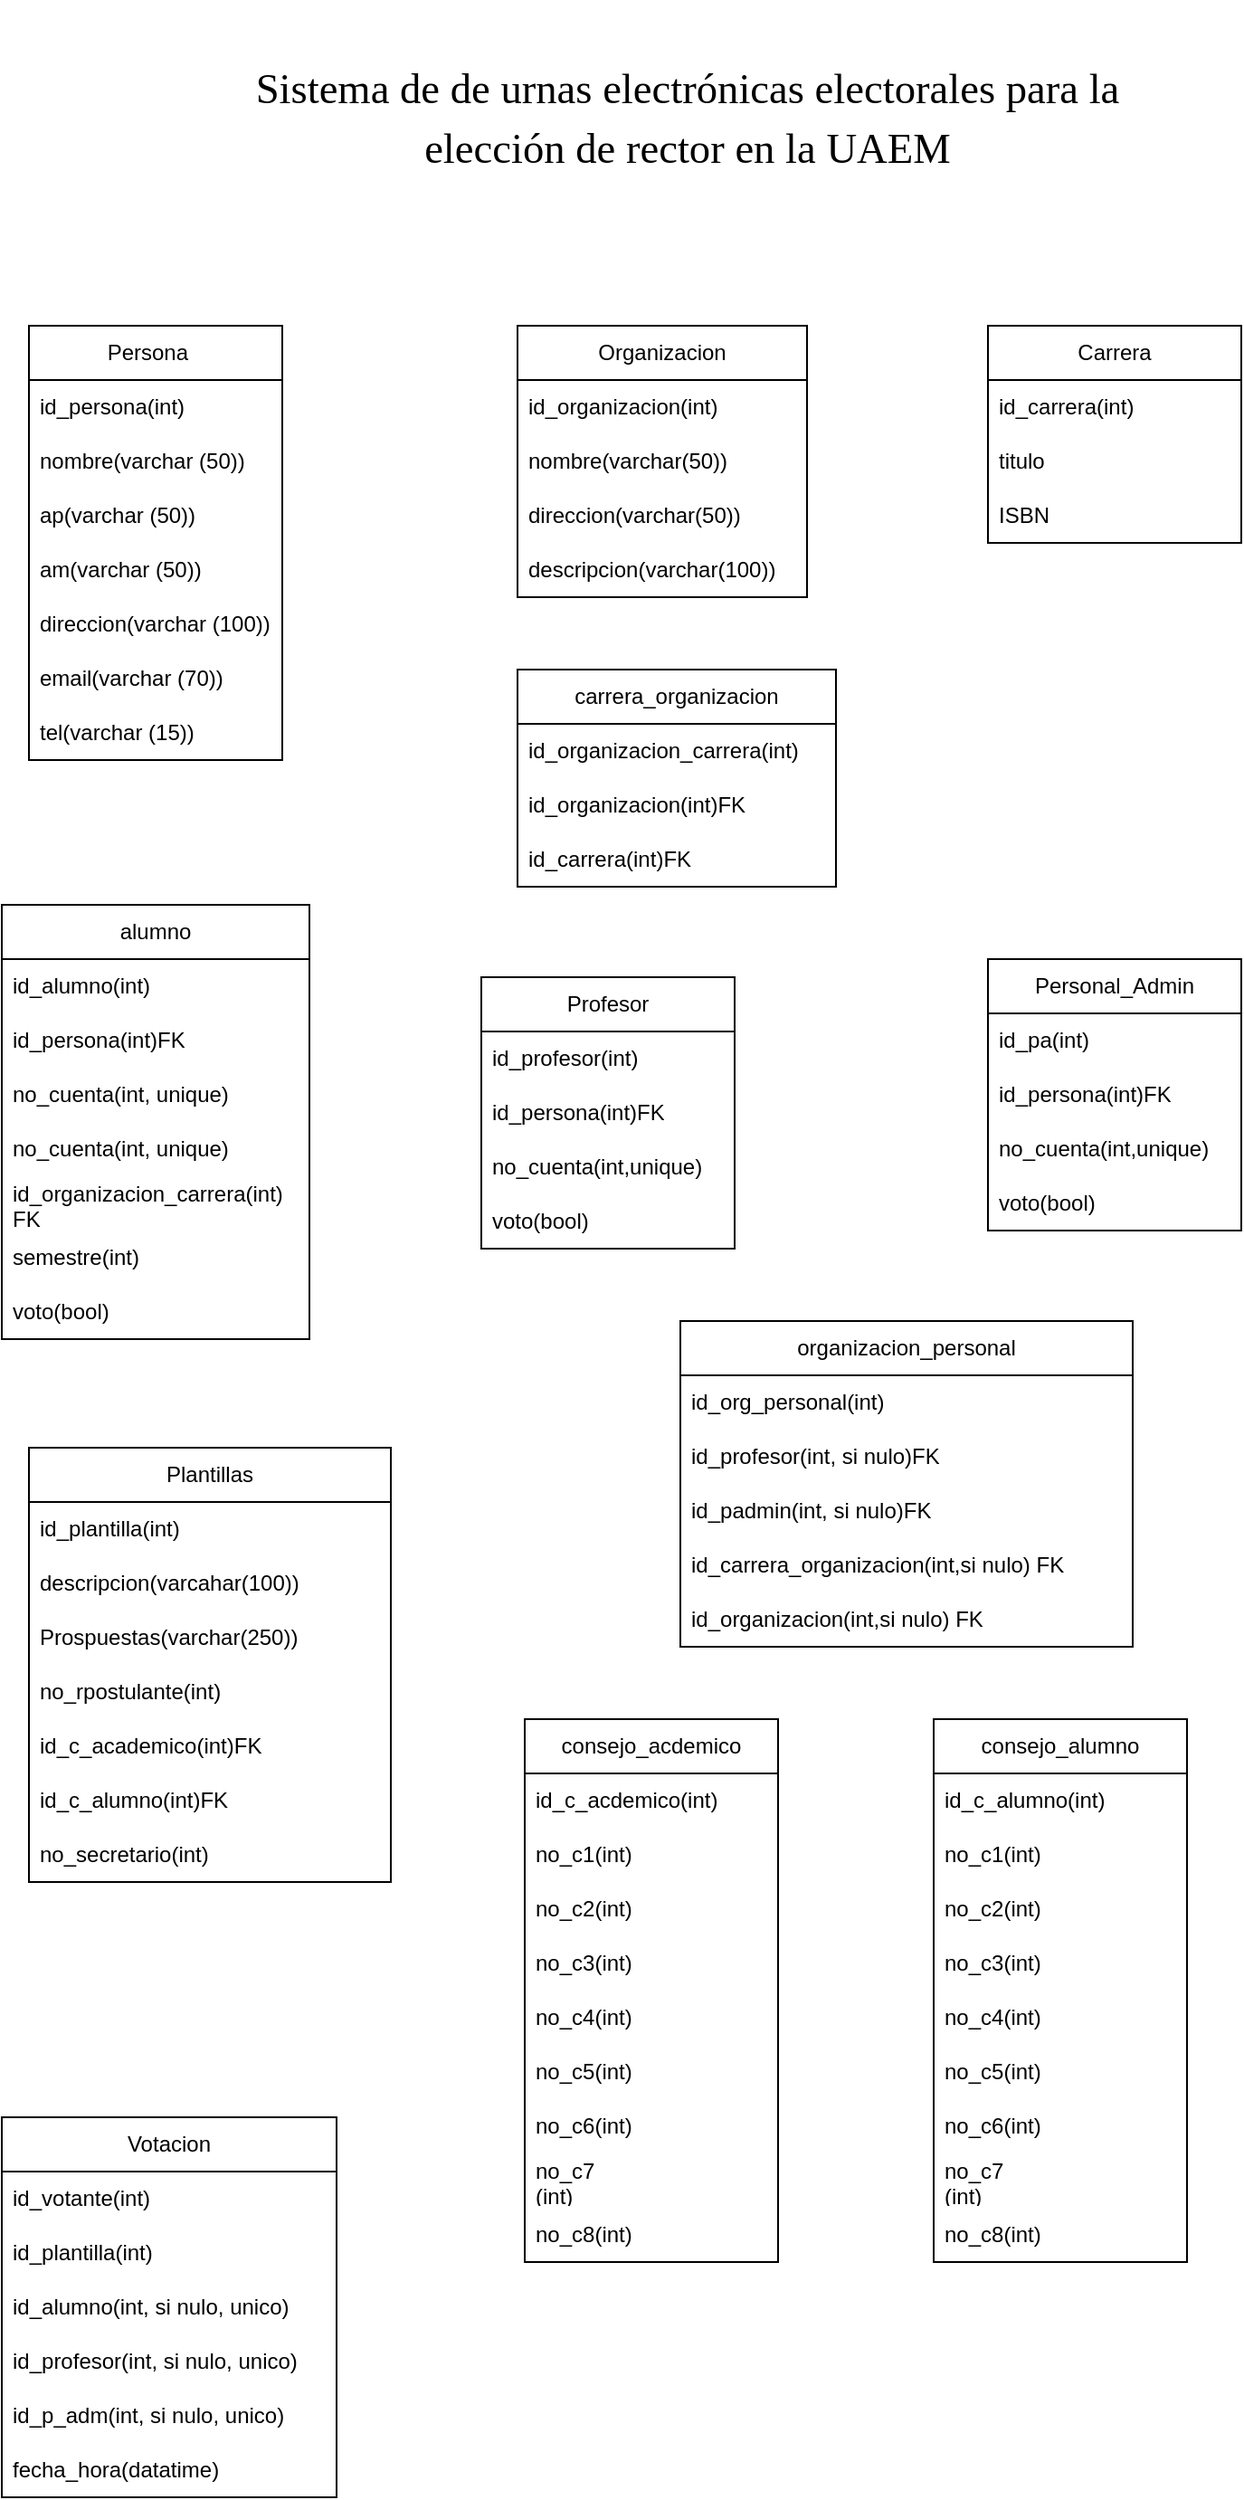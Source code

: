 <mxfile version="24.7.17">
  <diagram name="Página-1" id="ZESvHFQFA6Nktnz29sru">
    <mxGraphModel dx="1218" dy="823" grid="1" gridSize="10" guides="1" tooltips="1" connect="1" arrows="1" fold="1" page="1" pageScale="1" pageWidth="827" pageHeight="1169" math="0" shadow="0">
      <root>
        <mxCell id="0" />
        <mxCell id="1" parent="0" />
        <mxCell id="9UQlHMel0eSpgDiuG_w1-1" value="&lt;blockquote style=&quot;margin: 0 0 0 40px; border: none; padding: 0px;&quot;&gt;&lt;span id=&quot;docs-internal-guid-4a916840-7fff-700b-f2bb-add1c65270a2&quot;&gt;&lt;p style=&quot;line-height: 1.38; margin-top: 0pt; margin-bottom: 0pt;&quot; dir=&quot;ltr&quot;&gt;&lt;span style=&quot;font-size: 17.5pt; font-family: Comfortaa, cursive; font-variant-numeric: normal; font-variant-east-asian: normal; font-variant-alternates: normal; font-variant-position: normal; vertical-align: baseline; white-space-collapse: preserve;&quot;&gt;Sistema de de urnas electrónicas electorales para la elección de rector en la UAEM&lt;/span&gt;&lt;/p&gt;&lt;/span&gt;&lt;/blockquote&gt;" style="text;html=1;align=center;verticalAlign=middle;whiteSpace=wrap;rounded=0;fontSize=23;" parent="1" vertex="1">
          <mxGeometry x="149" y="60" width="530" height="130" as="geometry" />
        </mxCell>
        <mxCell id="9UQlHMel0eSpgDiuG_w1-2" value="Persona&lt;span style=&quot;white-space: pre;&quot;&gt;&#x9;&lt;/span&gt;" style="swimlane;fontStyle=0;childLayout=stackLayout;horizontal=1;startSize=30;horizontalStack=0;resizeParent=1;resizeParentMax=0;resizeLast=0;collapsible=1;marginBottom=0;whiteSpace=wrap;html=1;" parent="1" vertex="1">
          <mxGeometry x="70" y="240" width="140" height="240" as="geometry" />
        </mxCell>
        <mxCell id="9UQlHMel0eSpgDiuG_w1-3" value="id_persona(int)" style="text;strokeColor=none;fillColor=none;align=left;verticalAlign=middle;spacingLeft=4;spacingRight=4;overflow=hidden;points=[[0,0.5],[1,0.5]];portConstraint=eastwest;rotatable=0;whiteSpace=wrap;html=1;" parent="9UQlHMel0eSpgDiuG_w1-2" vertex="1">
          <mxGeometry y="30" width="140" height="30" as="geometry" />
        </mxCell>
        <mxCell id="9UQlHMel0eSpgDiuG_w1-4" value="nombre(varchar (50))" style="text;strokeColor=none;fillColor=none;align=left;verticalAlign=middle;spacingLeft=4;spacingRight=4;overflow=hidden;points=[[0,0.5],[1,0.5]];portConstraint=eastwest;rotatable=0;whiteSpace=wrap;html=1;" parent="9UQlHMel0eSpgDiuG_w1-2" vertex="1">
          <mxGeometry y="60" width="140" height="30" as="geometry" />
        </mxCell>
        <mxCell id="9UQlHMel0eSpgDiuG_w1-6" value="ap(varchar (50))" style="text;strokeColor=none;fillColor=none;align=left;verticalAlign=middle;spacingLeft=4;spacingRight=4;overflow=hidden;points=[[0,0.5],[1,0.5]];portConstraint=eastwest;rotatable=0;whiteSpace=wrap;html=1;" parent="9UQlHMel0eSpgDiuG_w1-2" vertex="1">
          <mxGeometry y="90" width="140" height="30" as="geometry" />
        </mxCell>
        <mxCell id="9UQlHMel0eSpgDiuG_w1-7" value="am(varchar (50))" style="text;strokeColor=none;fillColor=none;align=left;verticalAlign=middle;spacingLeft=4;spacingRight=4;overflow=hidden;points=[[0,0.5],[1,0.5]];portConstraint=eastwest;rotatable=0;whiteSpace=wrap;html=1;" parent="9UQlHMel0eSpgDiuG_w1-2" vertex="1">
          <mxGeometry y="120" width="140" height="30" as="geometry" />
        </mxCell>
        <mxCell id="9UQlHMel0eSpgDiuG_w1-8" value="direccion(varchar (100))" style="text;strokeColor=none;fillColor=none;align=left;verticalAlign=middle;spacingLeft=4;spacingRight=4;overflow=hidden;points=[[0,0.5],[1,0.5]];portConstraint=eastwest;rotatable=0;whiteSpace=wrap;html=1;" parent="9UQlHMel0eSpgDiuG_w1-2" vertex="1">
          <mxGeometry y="150" width="140" height="30" as="geometry" />
        </mxCell>
        <mxCell id="9UQlHMel0eSpgDiuG_w1-9" value="email(varchar (70))" style="text;strokeColor=none;fillColor=none;align=left;verticalAlign=middle;spacingLeft=4;spacingRight=4;overflow=hidden;points=[[0,0.5],[1,0.5]];portConstraint=eastwest;rotatable=0;whiteSpace=wrap;html=1;" parent="9UQlHMel0eSpgDiuG_w1-2" vertex="1">
          <mxGeometry y="180" width="140" height="30" as="geometry" />
        </mxCell>
        <mxCell id="9UQlHMel0eSpgDiuG_w1-10" value="tel(varchar (15))" style="text;strokeColor=none;fillColor=none;align=left;verticalAlign=middle;spacingLeft=4;spacingRight=4;overflow=hidden;points=[[0,0.5],[1,0.5]];portConstraint=eastwest;rotatable=0;whiteSpace=wrap;html=1;" parent="9UQlHMel0eSpgDiuG_w1-2" vertex="1">
          <mxGeometry y="210" width="140" height="30" as="geometry" />
        </mxCell>
        <mxCell id="9UQlHMel0eSpgDiuG_w1-11" value="Organizacion" style="swimlane;fontStyle=0;childLayout=stackLayout;horizontal=1;startSize=30;horizontalStack=0;resizeParent=1;resizeParentMax=0;resizeLast=0;collapsible=1;marginBottom=0;whiteSpace=wrap;html=1;" parent="1" vertex="1">
          <mxGeometry x="340" y="240" width="160" height="150" as="geometry" />
        </mxCell>
        <mxCell id="9UQlHMel0eSpgDiuG_w1-12" value="id_organizacion(int)" style="text;strokeColor=none;fillColor=none;align=left;verticalAlign=middle;spacingLeft=4;spacingRight=4;overflow=hidden;points=[[0,0.5],[1,0.5]];portConstraint=eastwest;rotatable=0;whiteSpace=wrap;html=1;" parent="9UQlHMel0eSpgDiuG_w1-11" vertex="1">
          <mxGeometry y="30" width="160" height="30" as="geometry" />
        </mxCell>
        <mxCell id="9UQlHMel0eSpgDiuG_w1-13" value="nombre(varchar(50))" style="text;strokeColor=none;fillColor=none;align=left;verticalAlign=middle;spacingLeft=4;spacingRight=4;overflow=hidden;points=[[0,0.5],[1,0.5]];portConstraint=eastwest;rotatable=0;whiteSpace=wrap;html=1;" parent="9UQlHMel0eSpgDiuG_w1-11" vertex="1">
          <mxGeometry y="60" width="160" height="30" as="geometry" />
        </mxCell>
        <mxCell id="9UQlHMel0eSpgDiuG_w1-14" value="direccion(varchar(50))" style="text;strokeColor=none;fillColor=none;align=left;verticalAlign=middle;spacingLeft=4;spacingRight=4;overflow=hidden;points=[[0,0.5],[1,0.5]];portConstraint=eastwest;rotatable=0;whiteSpace=wrap;html=1;" parent="9UQlHMel0eSpgDiuG_w1-11" vertex="1">
          <mxGeometry y="90" width="160" height="30" as="geometry" />
        </mxCell>
        <mxCell id="9UQlHMel0eSpgDiuG_w1-46" value="descripcion(varchar(100))" style="text;strokeColor=none;fillColor=none;align=left;verticalAlign=middle;spacingLeft=4;spacingRight=4;overflow=hidden;points=[[0,0.5],[1,0.5]];portConstraint=eastwest;rotatable=0;whiteSpace=wrap;html=1;" parent="9UQlHMel0eSpgDiuG_w1-11" vertex="1">
          <mxGeometry y="120" width="160" height="30" as="geometry" />
        </mxCell>
        <mxCell id="9UQlHMel0eSpgDiuG_w1-15" value="Carrera" style="swimlane;fontStyle=0;childLayout=stackLayout;horizontal=1;startSize=30;horizontalStack=0;resizeParent=1;resizeParentMax=0;resizeLast=0;collapsible=1;marginBottom=0;whiteSpace=wrap;html=1;" parent="1" vertex="1">
          <mxGeometry x="600" y="240" width="140" height="120" as="geometry" />
        </mxCell>
        <mxCell id="9UQlHMel0eSpgDiuG_w1-16" value="id_carrera(int)" style="text;strokeColor=none;fillColor=none;align=left;verticalAlign=middle;spacingLeft=4;spacingRight=4;overflow=hidden;points=[[0,0.5],[1,0.5]];portConstraint=eastwest;rotatable=0;whiteSpace=wrap;html=1;" parent="9UQlHMel0eSpgDiuG_w1-15" vertex="1">
          <mxGeometry y="30" width="140" height="30" as="geometry" />
        </mxCell>
        <mxCell id="9UQlHMel0eSpgDiuG_w1-17" value="titulo" style="text;strokeColor=none;fillColor=none;align=left;verticalAlign=middle;spacingLeft=4;spacingRight=4;overflow=hidden;points=[[0,0.5],[1,0.5]];portConstraint=eastwest;rotatable=0;whiteSpace=wrap;html=1;" parent="9UQlHMel0eSpgDiuG_w1-15" vertex="1">
          <mxGeometry y="60" width="140" height="30" as="geometry" />
        </mxCell>
        <mxCell id="9UQlHMel0eSpgDiuG_w1-18" value="ISBN" style="text;strokeColor=none;fillColor=none;align=left;verticalAlign=middle;spacingLeft=4;spacingRight=4;overflow=hidden;points=[[0,0.5],[1,0.5]];portConstraint=eastwest;rotatable=0;whiteSpace=wrap;html=1;" parent="9UQlHMel0eSpgDiuG_w1-15" vertex="1">
          <mxGeometry y="90" width="140" height="30" as="geometry" />
        </mxCell>
        <mxCell id="9UQlHMel0eSpgDiuG_w1-23" value="carrera_organizacion" style="swimlane;fontStyle=0;childLayout=stackLayout;horizontal=1;startSize=30;horizontalStack=0;resizeParent=1;resizeParentMax=0;resizeLast=0;collapsible=1;marginBottom=0;whiteSpace=wrap;html=1;" parent="1" vertex="1">
          <mxGeometry x="340" y="430" width="176" height="120" as="geometry" />
        </mxCell>
        <mxCell id="9UQlHMel0eSpgDiuG_w1-24" value="id_organizacion_carrera(int)" style="text;strokeColor=none;fillColor=none;align=left;verticalAlign=middle;spacingLeft=4;spacingRight=4;overflow=hidden;points=[[0,0.5],[1,0.5]];portConstraint=eastwest;rotatable=0;whiteSpace=wrap;html=1;" parent="9UQlHMel0eSpgDiuG_w1-23" vertex="1">
          <mxGeometry y="30" width="176" height="30" as="geometry" />
        </mxCell>
        <mxCell id="9UQlHMel0eSpgDiuG_w1-25" value="id_organizacion(int)FK" style="text;strokeColor=none;fillColor=none;align=left;verticalAlign=middle;spacingLeft=4;spacingRight=4;overflow=hidden;points=[[0,0.5],[1,0.5]];portConstraint=eastwest;rotatable=0;whiteSpace=wrap;html=1;" parent="9UQlHMel0eSpgDiuG_w1-23" vertex="1">
          <mxGeometry y="60" width="176" height="30" as="geometry" />
        </mxCell>
        <mxCell id="9UQlHMel0eSpgDiuG_w1-26" value="id_carrera(int)FK" style="text;strokeColor=none;fillColor=none;align=left;verticalAlign=middle;spacingLeft=4;spacingRight=4;overflow=hidden;points=[[0,0.5],[1,0.5]];portConstraint=eastwest;rotatable=0;whiteSpace=wrap;html=1;" parent="9UQlHMel0eSpgDiuG_w1-23" vertex="1">
          <mxGeometry y="90" width="176" height="30" as="geometry" />
        </mxCell>
        <mxCell id="9UQlHMel0eSpgDiuG_w1-28" value="alumno" style="swimlane;fontStyle=0;childLayout=stackLayout;horizontal=1;startSize=30;horizontalStack=0;resizeParent=1;resizeParentMax=0;resizeLast=0;collapsible=1;marginBottom=0;whiteSpace=wrap;html=1;" parent="1" vertex="1">
          <mxGeometry x="55" y="560" width="170" height="240" as="geometry" />
        </mxCell>
        <mxCell id="9UQlHMel0eSpgDiuG_w1-29" value="id_alumno(int)" style="text;strokeColor=none;fillColor=none;align=left;verticalAlign=middle;spacingLeft=4;spacingRight=4;overflow=hidden;points=[[0,0.5],[1,0.5]];portConstraint=eastwest;rotatable=0;whiteSpace=wrap;html=1;" parent="9UQlHMel0eSpgDiuG_w1-28" vertex="1">
          <mxGeometry y="30" width="170" height="30" as="geometry" />
        </mxCell>
        <mxCell id="9UQlHMel0eSpgDiuG_w1-30" value="id_persona(int)FK" style="text;strokeColor=none;fillColor=none;align=left;verticalAlign=middle;spacingLeft=4;spacingRight=4;overflow=hidden;points=[[0,0.5],[1,0.5]];portConstraint=eastwest;rotatable=0;whiteSpace=wrap;html=1;" parent="9UQlHMel0eSpgDiuG_w1-28" vertex="1">
          <mxGeometry y="60" width="170" height="30" as="geometry" />
        </mxCell>
        <mxCell id="9UQlHMel0eSpgDiuG_w1-31" value="no_cuenta(int, unique)" style="text;strokeColor=none;fillColor=none;align=left;verticalAlign=middle;spacingLeft=4;spacingRight=4;overflow=hidden;points=[[0,0.5],[1,0.5]];portConstraint=eastwest;rotatable=0;whiteSpace=wrap;html=1;" parent="9UQlHMel0eSpgDiuG_w1-28" vertex="1">
          <mxGeometry y="90" width="170" height="30" as="geometry" />
        </mxCell>
        <mxCell id="9UQlHMel0eSpgDiuG_w1-32" value="no_cuenta(int, unique)" style="text;strokeColor=none;fillColor=none;align=left;verticalAlign=middle;spacingLeft=4;spacingRight=4;overflow=hidden;points=[[0,0.5],[1,0.5]];portConstraint=eastwest;rotatable=0;whiteSpace=wrap;html=1;" parent="9UQlHMel0eSpgDiuG_w1-28" vertex="1">
          <mxGeometry y="120" width="170" height="30" as="geometry" />
        </mxCell>
        <mxCell id="9UQlHMel0eSpgDiuG_w1-33" value="id_organizacion_carrera(int) FK" style="text;strokeColor=none;fillColor=none;align=left;verticalAlign=middle;spacingLeft=4;spacingRight=4;overflow=hidden;points=[[0,0.5],[1,0.5]];portConstraint=eastwest;rotatable=0;whiteSpace=wrap;html=1;" parent="9UQlHMel0eSpgDiuG_w1-28" vertex="1">
          <mxGeometry y="150" width="170" height="30" as="geometry" />
        </mxCell>
        <mxCell id="9UQlHMel0eSpgDiuG_w1-34" value="semestre(int)" style="text;strokeColor=none;fillColor=none;align=left;verticalAlign=middle;spacingLeft=4;spacingRight=4;overflow=hidden;points=[[0,0.5],[1,0.5]];portConstraint=eastwest;rotatable=0;whiteSpace=wrap;html=1;" parent="9UQlHMel0eSpgDiuG_w1-28" vertex="1">
          <mxGeometry y="180" width="170" height="30" as="geometry" />
        </mxCell>
        <mxCell id="9UQlHMel0eSpgDiuG_w1-35" value="voto(bool)" style="text;strokeColor=none;fillColor=none;align=left;verticalAlign=middle;spacingLeft=4;spacingRight=4;overflow=hidden;points=[[0,0.5],[1,0.5]];portConstraint=eastwest;rotatable=0;whiteSpace=wrap;html=1;" parent="9UQlHMel0eSpgDiuG_w1-28" vertex="1">
          <mxGeometry y="210" width="170" height="30" as="geometry" />
        </mxCell>
        <mxCell id="9UQlHMel0eSpgDiuG_w1-36" value="Profesor" style="swimlane;fontStyle=0;childLayout=stackLayout;horizontal=1;startSize=30;horizontalStack=0;resizeParent=1;resizeParentMax=0;resizeLast=0;collapsible=1;marginBottom=0;whiteSpace=wrap;html=1;" parent="1" vertex="1">
          <mxGeometry x="320" y="600" width="140" height="150" as="geometry" />
        </mxCell>
        <mxCell id="9UQlHMel0eSpgDiuG_w1-37" value="id_profesor(int)" style="text;strokeColor=none;fillColor=none;align=left;verticalAlign=middle;spacingLeft=4;spacingRight=4;overflow=hidden;points=[[0,0.5],[1,0.5]];portConstraint=eastwest;rotatable=0;whiteSpace=wrap;html=1;" parent="9UQlHMel0eSpgDiuG_w1-36" vertex="1">
          <mxGeometry y="30" width="140" height="30" as="geometry" />
        </mxCell>
        <mxCell id="9UQlHMel0eSpgDiuG_w1-39" value="id_persona(int)FK" style="text;strokeColor=none;fillColor=none;align=left;verticalAlign=middle;spacingLeft=4;spacingRight=4;overflow=hidden;points=[[0,0.5],[1,0.5]];portConstraint=eastwest;rotatable=0;whiteSpace=wrap;html=1;" parent="9UQlHMel0eSpgDiuG_w1-36" vertex="1">
          <mxGeometry y="60" width="140" height="30" as="geometry" />
        </mxCell>
        <mxCell id="9UQlHMel0eSpgDiuG_w1-38" value="no_cuenta(int,unique)" style="text;strokeColor=none;fillColor=none;align=left;verticalAlign=middle;spacingLeft=4;spacingRight=4;overflow=hidden;points=[[0,0.5],[1,0.5]];portConstraint=eastwest;rotatable=0;whiteSpace=wrap;html=1;" parent="9UQlHMel0eSpgDiuG_w1-36" vertex="1">
          <mxGeometry y="90" width="140" height="30" as="geometry" />
        </mxCell>
        <mxCell id="9UQlHMel0eSpgDiuG_w1-40" value="voto(bool)" style="text;strokeColor=none;fillColor=none;align=left;verticalAlign=middle;spacingLeft=4;spacingRight=4;overflow=hidden;points=[[0,0.5],[1,0.5]];portConstraint=eastwest;rotatable=0;whiteSpace=wrap;html=1;" parent="9UQlHMel0eSpgDiuG_w1-36" vertex="1">
          <mxGeometry y="120" width="140" height="30" as="geometry" />
        </mxCell>
        <mxCell id="9UQlHMel0eSpgDiuG_w1-41" value="Personal_Admin" style="swimlane;fontStyle=0;childLayout=stackLayout;horizontal=1;startSize=30;horizontalStack=0;resizeParent=1;resizeParentMax=0;resizeLast=0;collapsible=1;marginBottom=0;whiteSpace=wrap;html=1;" parent="1" vertex="1">
          <mxGeometry x="600" y="590" width="140" height="150" as="geometry" />
        </mxCell>
        <mxCell id="9UQlHMel0eSpgDiuG_w1-42" value="id_pa(int)" style="text;strokeColor=none;fillColor=none;align=left;verticalAlign=middle;spacingLeft=4;spacingRight=4;overflow=hidden;points=[[0,0.5],[1,0.5]];portConstraint=eastwest;rotatable=0;whiteSpace=wrap;html=1;" parent="9UQlHMel0eSpgDiuG_w1-41" vertex="1">
          <mxGeometry y="30" width="140" height="30" as="geometry" />
        </mxCell>
        <mxCell id="9UQlHMel0eSpgDiuG_w1-43" value="id_persona(int)FK" style="text;strokeColor=none;fillColor=none;align=left;verticalAlign=middle;spacingLeft=4;spacingRight=4;overflow=hidden;points=[[0,0.5],[1,0.5]];portConstraint=eastwest;rotatable=0;whiteSpace=wrap;html=1;" parent="9UQlHMel0eSpgDiuG_w1-41" vertex="1">
          <mxGeometry y="60" width="140" height="30" as="geometry" />
        </mxCell>
        <mxCell id="9UQlHMel0eSpgDiuG_w1-44" value="no_cuenta(int,unique)" style="text;strokeColor=none;fillColor=none;align=left;verticalAlign=middle;spacingLeft=4;spacingRight=4;overflow=hidden;points=[[0,0.5],[1,0.5]];portConstraint=eastwest;rotatable=0;whiteSpace=wrap;html=1;" parent="9UQlHMel0eSpgDiuG_w1-41" vertex="1">
          <mxGeometry y="90" width="140" height="30" as="geometry" />
        </mxCell>
        <mxCell id="9UQlHMel0eSpgDiuG_w1-45" value="voto(bool)" style="text;strokeColor=none;fillColor=none;align=left;verticalAlign=middle;spacingLeft=4;spacingRight=4;overflow=hidden;points=[[0,0.5],[1,0.5]];portConstraint=eastwest;rotatable=0;whiteSpace=wrap;html=1;" parent="9UQlHMel0eSpgDiuG_w1-41" vertex="1">
          <mxGeometry y="120" width="140" height="30" as="geometry" />
        </mxCell>
        <mxCell id="9UQlHMel0eSpgDiuG_w1-56" value="organizacion_personal" style="swimlane;fontStyle=0;childLayout=stackLayout;horizontal=1;startSize=30;horizontalStack=0;resizeParent=1;resizeParentMax=0;resizeLast=0;collapsible=1;marginBottom=0;whiteSpace=wrap;html=1;" parent="1" vertex="1">
          <mxGeometry x="430" y="790" width="250" height="180" as="geometry" />
        </mxCell>
        <mxCell id="9UQlHMel0eSpgDiuG_w1-57" value="id_org_personal(int)" style="text;strokeColor=none;fillColor=none;align=left;verticalAlign=middle;spacingLeft=4;spacingRight=4;overflow=hidden;points=[[0,0.5],[1,0.5]];portConstraint=eastwest;rotatable=0;whiteSpace=wrap;html=1;" parent="9UQlHMel0eSpgDiuG_w1-56" vertex="1">
          <mxGeometry y="30" width="250" height="30" as="geometry" />
        </mxCell>
        <mxCell id="9UQlHMel0eSpgDiuG_w1-58" value="id_profesor(int, si nulo)FK" style="text;strokeColor=none;fillColor=none;align=left;verticalAlign=middle;spacingLeft=4;spacingRight=4;overflow=hidden;points=[[0,0.5],[1,0.5]];portConstraint=eastwest;rotatable=0;whiteSpace=wrap;html=1;" parent="9UQlHMel0eSpgDiuG_w1-56" vertex="1">
          <mxGeometry y="60" width="250" height="30" as="geometry" />
        </mxCell>
        <mxCell id="9UQlHMel0eSpgDiuG_w1-59" value="id_padmin(int, si nulo)FK" style="text;strokeColor=none;fillColor=none;align=left;verticalAlign=middle;spacingLeft=4;spacingRight=4;overflow=hidden;points=[[0,0.5],[1,0.5]];portConstraint=eastwest;rotatable=0;whiteSpace=wrap;html=1;" parent="9UQlHMel0eSpgDiuG_w1-56" vertex="1">
          <mxGeometry y="90" width="250" height="30" as="geometry" />
        </mxCell>
        <mxCell id="9UQlHMel0eSpgDiuG_w1-60" value="id_carrera_organizacion(int,si nulo) FK" style="text;strokeColor=none;fillColor=none;align=left;verticalAlign=middle;spacingLeft=4;spacingRight=4;overflow=hidden;points=[[0,0.5],[1,0.5]];portConstraint=eastwest;rotatable=0;whiteSpace=wrap;html=1;" parent="9UQlHMel0eSpgDiuG_w1-56" vertex="1">
          <mxGeometry y="120" width="250" height="30" as="geometry" />
        </mxCell>
        <mxCell id="9UQlHMel0eSpgDiuG_w1-61" value="id_organizacion(int,si nulo) FK" style="text;strokeColor=none;fillColor=none;align=left;verticalAlign=middle;spacingLeft=4;spacingRight=4;overflow=hidden;points=[[0,0.5],[1,0.5]];portConstraint=eastwest;rotatable=0;whiteSpace=wrap;html=1;" parent="9UQlHMel0eSpgDiuG_w1-56" vertex="1">
          <mxGeometry y="150" width="250" height="30" as="geometry" />
        </mxCell>
        <mxCell id="9UQlHMel0eSpgDiuG_w1-62" value="Plantillas" style="swimlane;fontStyle=0;childLayout=stackLayout;horizontal=1;startSize=30;horizontalStack=0;resizeParent=1;resizeParentMax=0;resizeLast=0;collapsible=1;marginBottom=0;whiteSpace=wrap;html=1;" parent="1" vertex="1">
          <mxGeometry x="70" y="860" width="200" height="240" as="geometry" />
        </mxCell>
        <mxCell id="9UQlHMel0eSpgDiuG_w1-63" value="id_plantilla(int)" style="text;strokeColor=none;fillColor=none;align=left;verticalAlign=middle;spacingLeft=4;spacingRight=4;overflow=hidden;points=[[0,0.5],[1,0.5]];portConstraint=eastwest;rotatable=0;whiteSpace=wrap;html=1;" parent="9UQlHMel0eSpgDiuG_w1-62" vertex="1">
          <mxGeometry y="30" width="200" height="30" as="geometry" />
        </mxCell>
        <mxCell id="9UQlHMel0eSpgDiuG_w1-64" value="descripcion(varcahar(100))" style="text;strokeColor=none;fillColor=none;align=left;verticalAlign=middle;spacingLeft=4;spacingRight=4;overflow=hidden;points=[[0,0.5],[1,0.5]];portConstraint=eastwest;rotatable=0;whiteSpace=wrap;html=1;" parent="9UQlHMel0eSpgDiuG_w1-62" vertex="1">
          <mxGeometry y="60" width="200" height="30" as="geometry" />
        </mxCell>
        <mxCell id="9UQlHMel0eSpgDiuG_w1-65" value="Prospuestas(varchar(250))" style="text;strokeColor=none;fillColor=none;align=left;verticalAlign=middle;spacingLeft=4;spacingRight=4;overflow=hidden;points=[[0,0.5],[1,0.5]];portConstraint=eastwest;rotatable=0;whiteSpace=wrap;html=1;" parent="9UQlHMel0eSpgDiuG_w1-62" vertex="1">
          <mxGeometry y="90" width="200" height="30" as="geometry" />
        </mxCell>
        <mxCell id="9UQlHMel0eSpgDiuG_w1-66" value="no_rpostulante(int)" style="text;strokeColor=none;fillColor=none;align=left;verticalAlign=middle;spacingLeft=4;spacingRight=4;overflow=hidden;points=[[0,0.5],[1,0.5]];portConstraint=eastwest;rotatable=0;whiteSpace=wrap;html=1;" parent="9UQlHMel0eSpgDiuG_w1-62" vertex="1">
          <mxGeometry y="120" width="200" height="30" as="geometry" />
        </mxCell>
        <mxCell id="9UQlHMel0eSpgDiuG_w1-67" value="id_c_academico(int)FK" style="text;strokeColor=none;fillColor=none;align=left;verticalAlign=middle;spacingLeft=4;spacingRight=4;overflow=hidden;points=[[0,0.5],[1,0.5]];portConstraint=eastwest;rotatable=0;whiteSpace=wrap;html=1;" parent="9UQlHMel0eSpgDiuG_w1-62" vertex="1">
          <mxGeometry y="150" width="200" height="30" as="geometry" />
        </mxCell>
        <mxCell id="9UQlHMel0eSpgDiuG_w1-68" value="id_c_alumno(int)FK" style="text;strokeColor=none;fillColor=none;align=left;verticalAlign=middle;spacingLeft=4;spacingRight=4;overflow=hidden;points=[[0,0.5],[1,0.5]];portConstraint=eastwest;rotatable=0;whiteSpace=wrap;html=1;" parent="9UQlHMel0eSpgDiuG_w1-62" vertex="1">
          <mxGeometry y="180" width="200" height="30" as="geometry" />
        </mxCell>
        <mxCell id="9UQlHMel0eSpgDiuG_w1-69" value="no_secretario(int)" style="text;strokeColor=none;fillColor=none;align=left;verticalAlign=middle;spacingLeft=4;spacingRight=4;overflow=hidden;points=[[0,0.5],[1,0.5]];portConstraint=eastwest;rotatable=0;whiteSpace=wrap;html=1;" parent="9UQlHMel0eSpgDiuG_w1-62" vertex="1">
          <mxGeometry y="210" width="200" height="30" as="geometry" />
        </mxCell>
        <mxCell id="9UQlHMel0eSpgDiuG_w1-70" value="consejo_acdemico" style="swimlane;fontStyle=0;childLayout=stackLayout;horizontal=1;startSize=30;horizontalStack=0;resizeParent=1;resizeParentMax=0;resizeLast=0;collapsible=1;marginBottom=0;whiteSpace=wrap;html=1;" parent="1" vertex="1">
          <mxGeometry x="344" y="1010" width="140" height="300" as="geometry" />
        </mxCell>
        <mxCell id="9UQlHMel0eSpgDiuG_w1-71" value="id_c_acdemico(int)" style="text;strokeColor=none;fillColor=none;align=left;verticalAlign=middle;spacingLeft=4;spacingRight=4;overflow=hidden;points=[[0,0.5],[1,0.5]];portConstraint=eastwest;rotatable=0;whiteSpace=wrap;html=1;" parent="9UQlHMel0eSpgDiuG_w1-70" vertex="1">
          <mxGeometry y="30" width="140" height="30" as="geometry" />
        </mxCell>
        <mxCell id="9UQlHMel0eSpgDiuG_w1-72" value="no_c1(int)" style="text;strokeColor=none;fillColor=none;align=left;verticalAlign=middle;spacingLeft=4;spacingRight=4;overflow=hidden;points=[[0,0.5],[1,0.5]];portConstraint=eastwest;rotatable=0;whiteSpace=wrap;html=1;" parent="9UQlHMel0eSpgDiuG_w1-70" vertex="1">
          <mxGeometry y="60" width="140" height="30" as="geometry" />
        </mxCell>
        <mxCell id="9UQlHMel0eSpgDiuG_w1-75" value="no_c2(int)" style="text;strokeColor=none;fillColor=none;align=left;verticalAlign=middle;spacingLeft=4;spacingRight=4;overflow=hidden;points=[[0,0.5],[1,0.5]];portConstraint=eastwest;rotatable=0;whiteSpace=wrap;html=1;" parent="9UQlHMel0eSpgDiuG_w1-70" vertex="1">
          <mxGeometry y="90" width="140" height="30" as="geometry" />
        </mxCell>
        <mxCell id="9UQlHMel0eSpgDiuG_w1-76" value="no_c3(int)" style="text;strokeColor=none;fillColor=none;align=left;verticalAlign=middle;spacingLeft=4;spacingRight=4;overflow=hidden;points=[[0,0.5],[1,0.5]];portConstraint=eastwest;rotatable=0;whiteSpace=wrap;html=1;" parent="9UQlHMel0eSpgDiuG_w1-70" vertex="1">
          <mxGeometry y="120" width="140" height="30" as="geometry" />
        </mxCell>
        <mxCell id="9UQlHMel0eSpgDiuG_w1-83" value="no_c4(int)" style="text;strokeColor=none;fillColor=none;align=left;verticalAlign=middle;spacingLeft=4;spacingRight=4;overflow=hidden;points=[[0,0.5],[1,0.5]];portConstraint=eastwest;rotatable=0;whiteSpace=wrap;html=1;" parent="9UQlHMel0eSpgDiuG_w1-70" vertex="1">
          <mxGeometry y="150" width="140" height="30" as="geometry" />
        </mxCell>
        <mxCell id="9UQlHMel0eSpgDiuG_w1-84" value="no_c5(int)" style="text;strokeColor=none;fillColor=none;align=left;verticalAlign=middle;spacingLeft=4;spacingRight=4;overflow=hidden;points=[[0,0.5],[1,0.5]];portConstraint=eastwest;rotatable=0;whiteSpace=wrap;html=1;" parent="9UQlHMel0eSpgDiuG_w1-70" vertex="1">
          <mxGeometry y="180" width="140" height="30" as="geometry" />
        </mxCell>
        <mxCell id="9UQlHMel0eSpgDiuG_w1-85" value="no_c6(int)" style="text;strokeColor=none;fillColor=none;align=left;verticalAlign=middle;spacingLeft=4;spacingRight=4;overflow=hidden;points=[[0,0.5],[1,0.5]];portConstraint=eastwest;rotatable=0;whiteSpace=wrap;html=1;" parent="9UQlHMel0eSpgDiuG_w1-70" vertex="1">
          <mxGeometry y="210" width="140" height="30" as="geometry" />
        </mxCell>
        <mxCell id="9UQlHMel0eSpgDiuG_w1-74" value="no_c7&lt;div&gt;(int)&lt;/div&gt;" style="text;strokeColor=none;fillColor=none;align=left;verticalAlign=middle;spacingLeft=4;spacingRight=4;overflow=hidden;points=[[0,0.5],[1,0.5]];portConstraint=eastwest;rotatable=0;whiteSpace=wrap;html=1;" parent="9UQlHMel0eSpgDiuG_w1-70" vertex="1">
          <mxGeometry y="240" width="140" height="30" as="geometry" />
        </mxCell>
        <mxCell id="9UQlHMel0eSpgDiuG_w1-86" value="no_c8(int)" style="text;strokeColor=none;fillColor=none;align=left;verticalAlign=middle;spacingLeft=4;spacingRight=4;overflow=hidden;points=[[0,0.5],[1,0.5]];portConstraint=eastwest;rotatable=0;whiteSpace=wrap;html=1;" parent="9UQlHMel0eSpgDiuG_w1-70" vertex="1">
          <mxGeometry y="270" width="140" height="30" as="geometry" />
        </mxCell>
        <mxCell id="kd5E10mD_c5g9XjM-0oc-1" value="consejo_alumno" style="swimlane;fontStyle=0;childLayout=stackLayout;horizontal=1;startSize=30;horizontalStack=0;resizeParent=1;resizeParentMax=0;resizeLast=0;collapsible=1;marginBottom=0;whiteSpace=wrap;html=1;" vertex="1" parent="1">
          <mxGeometry x="570" y="1010" width="140" height="300" as="geometry" />
        </mxCell>
        <mxCell id="kd5E10mD_c5g9XjM-0oc-2" value="id_c_alumno(int)" style="text;strokeColor=none;fillColor=none;align=left;verticalAlign=middle;spacingLeft=4;spacingRight=4;overflow=hidden;points=[[0,0.5],[1,0.5]];portConstraint=eastwest;rotatable=0;whiteSpace=wrap;html=1;" vertex="1" parent="kd5E10mD_c5g9XjM-0oc-1">
          <mxGeometry y="30" width="140" height="30" as="geometry" />
        </mxCell>
        <mxCell id="kd5E10mD_c5g9XjM-0oc-3" value="no_c1(int)" style="text;strokeColor=none;fillColor=none;align=left;verticalAlign=middle;spacingLeft=4;spacingRight=4;overflow=hidden;points=[[0,0.5],[1,0.5]];portConstraint=eastwest;rotatable=0;whiteSpace=wrap;html=1;" vertex="1" parent="kd5E10mD_c5g9XjM-0oc-1">
          <mxGeometry y="60" width="140" height="30" as="geometry" />
        </mxCell>
        <mxCell id="kd5E10mD_c5g9XjM-0oc-4" value="no_c2(int)" style="text;strokeColor=none;fillColor=none;align=left;verticalAlign=middle;spacingLeft=4;spacingRight=4;overflow=hidden;points=[[0,0.5],[1,0.5]];portConstraint=eastwest;rotatable=0;whiteSpace=wrap;html=1;" vertex="1" parent="kd5E10mD_c5g9XjM-0oc-1">
          <mxGeometry y="90" width="140" height="30" as="geometry" />
        </mxCell>
        <mxCell id="kd5E10mD_c5g9XjM-0oc-5" value="no_c3(int)" style="text;strokeColor=none;fillColor=none;align=left;verticalAlign=middle;spacingLeft=4;spacingRight=4;overflow=hidden;points=[[0,0.5],[1,0.5]];portConstraint=eastwest;rotatable=0;whiteSpace=wrap;html=1;" vertex="1" parent="kd5E10mD_c5g9XjM-0oc-1">
          <mxGeometry y="120" width="140" height="30" as="geometry" />
        </mxCell>
        <mxCell id="kd5E10mD_c5g9XjM-0oc-6" value="no_c4(int)" style="text;strokeColor=none;fillColor=none;align=left;verticalAlign=middle;spacingLeft=4;spacingRight=4;overflow=hidden;points=[[0,0.5],[1,0.5]];portConstraint=eastwest;rotatable=0;whiteSpace=wrap;html=1;" vertex="1" parent="kd5E10mD_c5g9XjM-0oc-1">
          <mxGeometry y="150" width="140" height="30" as="geometry" />
        </mxCell>
        <mxCell id="kd5E10mD_c5g9XjM-0oc-7" value="no_c5(int)" style="text;strokeColor=none;fillColor=none;align=left;verticalAlign=middle;spacingLeft=4;spacingRight=4;overflow=hidden;points=[[0,0.5],[1,0.5]];portConstraint=eastwest;rotatable=0;whiteSpace=wrap;html=1;" vertex="1" parent="kd5E10mD_c5g9XjM-0oc-1">
          <mxGeometry y="180" width="140" height="30" as="geometry" />
        </mxCell>
        <mxCell id="kd5E10mD_c5g9XjM-0oc-8" value="no_c6(int)" style="text;strokeColor=none;fillColor=none;align=left;verticalAlign=middle;spacingLeft=4;spacingRight=4;overflow=hidden;points=[[0,0.5],[1,0.5]];portConstraint=eastwest;rotatable=0;whiteSpace=wrap;html=1;" vertex="1" parent="kd5E10mD_c5g9XjM-0oc-1">
          <mxGeometry y="210" width="140" height="30" as="geometry" />
        </mxCell>
        <mxCell id="kd5E10mD_c5g9XjM-0oc-9" value="no_c7&lt;div&gt;(int)&lt;/div&gt;" style="text;strokeColor=none;fillColor=none;align=left;verticalAlign=middle;spacingLeft=4;spacingRight=4;overflow=hidden;points=[[0,0.5],[1,0.5]];portConstraint=eastwest;rotatable=0;whiteSpace=wrap;html=1;" vertex="1" parent="kd5E10mD_c5g9XjM-0oc-1">
          <mxGeometry y="240" width="140" height="30" as="geometry" />
        </mxCell>
        <mxCell id="kd5E10mD_c5g9XjM-0oc-10" value="no_c8(int)" style="text;strokeColor=none;fillColor=none;align=left;verticalAlign=middle;spacingLeft=4;spacingRight=4;overflow=hidden;points=[[0,0.5],[1,0.5]];portConstraint=eastwest;rotatable=0;whiteSpace=wrap;html=1;" vertex="1" parent="kd5E10mD_c5g9XjM-0oc-1">
          <mxGeometry y="270" width="140" height="30" as="geometry" />
        </mxCell>
        <mxCell id="kd5E10mD_c5g9XjM-0oc-11" value="Votacion" style="swimlane;fontStyle=0;childLayout=stackLayout;horizontal=1;startSize=30;horizontalStack=0;resizeParent=1;resizeParentMax=0;resizeLast=0;collapsible=1;marginBottom=0;whiteSpace=wrap;html=1;" vertex="1" parent="1">
          <mxGeometry x="55" y="1230" width="185" height="210" as="geometry" />
        </mxCell>
        <mxCell id="kd5E10mD_c5g9XjM-0oc-12" value="id_votante(int)" style="text;strokeColor=none;fillColor=none;align=left;verticalAlign=middle;spacingLeft=4;spacingRight=4;overflow=hidden;points=[[0,0.5],[1,0.5]];portConstraint=eastwest;rotatable=0;whiteSpace=wrap;html=1;" vertex="1" parent="kd5E10mD_c5g9XjM-0oc-11">
          <mxGeometry y="30" width="185" height="30" as="geometry" />
        </mxCell>
        <mxCell id="kd5E10mD_c5g9XjM-0oc-13" value="id_plantilla(int)" style="text;strokeColor=none;fillColor=none;align=left;verticalAlign=middle;spacingLeft=4;spacingRight=4;overflow=hidden;points=[[0,0.5],[1,0.5]];portConstraint=eastwest;rotatable=0;whiteSpace=wrap;html=1;" vertex="1" parent="kd5E10mD_c5g9XjM-0oc-11">
          <mxGeometry y="60" width="185" height="30" as="geometry" />
        </mxCell>
        <mxCell id="kd5E10mD_c5g9XjM-0oc-14" value="id_alumno(int, si nulo, unico)" style="text;strokeColor=none;fillColor=none;align=left;verticalAlign=middle;spacingLeft=4;spacingRight=4;overflow=hidden;points=[[0,0.5],[1,0.5]];portConstraint=eastwest;rotatable=0;whiteSpace=wrap;html=1;" vertex="1" parent="kd5E10mD_c5g9XjM-0oc-11">
          <mxGeometry y="90" width="185" height="30" as="geometry" />
        </mxCell>
        <mxCell id="kd5E10mD_c5g9XjM-0oc-15" value="id_profesor(int, si nulo, unico)" style="text;strokeColor=none;fillColor=none;align=left;verticalAlign=middle;spacingLeft=4;spacingRight=4;overflow=hidden;points=[[0,0.5],[1,0.5]];portConstraint=eastwest;rotatable=0;whiteSpace=wrap;html=1;" vertex="1" parent="kd5E10mD_c5g9XjM-0oc-11">
          <mxGeometry y="120" width="185" height="30" as="geometry" />
        </mxCell>
        <mxCell id="kd5E10mD_c5g9XjM-0oc-16" value="id_p_adm(int, si nulo, unico)" style="text;strokeColor=none;fillColor=none;align=left;verticalAlign=middle;spacingLeft=4;spacingRight=4;overflow=hidden;points=[[0,0.5],[1,0.5]];portConstraint=eastwest;rotatable=0;whiteSpace=wrap;html=1;" vertex="1" parent="kd5E10mD_c5g9XjM-0oc-11">
          <mxGeometry y="150" width="185" height="30" as="geometry" />
        </mxCell>
        <mxCell id="kd5E10mD_c5g9XjM-0oc-17" value="fecha_hora(datatime)" style="text;strokeColor=none;fillColor=none;align=left;verticalAlign=middle;spacingLeft=4;spacingRight=4;overflow=hidden;points=[[0,0.5],[1,0.5]];portConstraint=eastwest;rotatable=0;whiteSpace=wrap;html=1;" vertex="1" parent="kd5E10mD_c5g9XjM-0oc-11">
          <mxGeometry y="180" width="185" height="30" as="geometry" />
        </mxCell>
      </root>
    </mxGraphModel>
  </diagram>
</mxfile>
